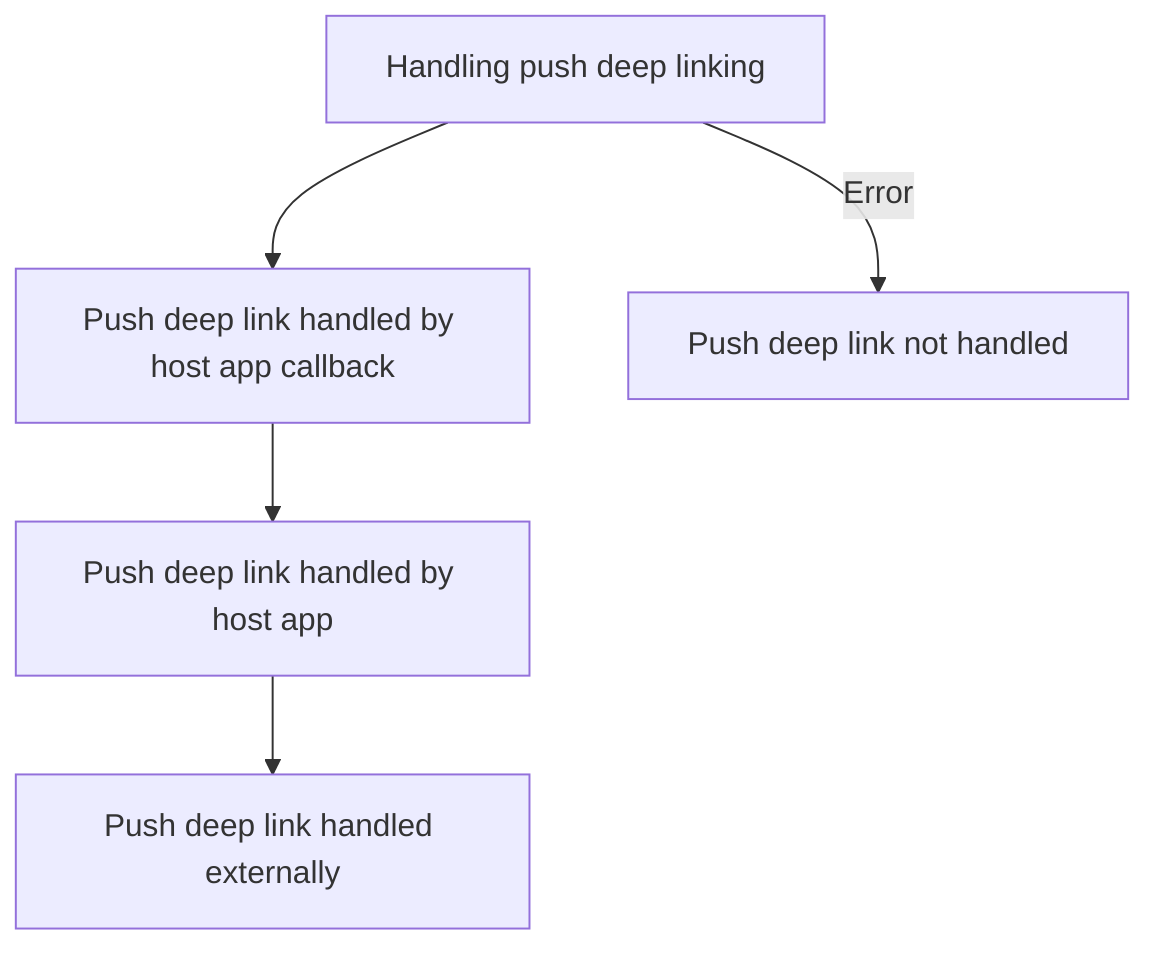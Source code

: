 graph TD
handling-push-deep-link-start["Handling push deep linking"]
handling-push-deep-link-start --> push-deep-link-handled-callback
handling-push-deep-link-start -->|Error| push-deep-link-not-handled
push-deep-link-not-handled["Push deep link not handled"]
push-deep-link-handled-callback["Push deep link handled by host app callback"]
push-deep-link-handled-callback --> push-deep-link-handled-host-app
push-deep-link-handled-host-app["Push deep link handled by host app"]
push-deep-link-handled-host-app --> push-deep-link-handled-externally
push-deep-link-handled-externally["Push deep link handled externally"]